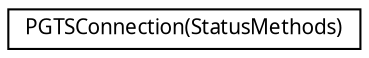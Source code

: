 digraph "Graphical Class Hierarchy"
{
  edge [fontname="LucidaGrande",fontsize="10",labelfontname="LucidaGrande",labelfontsize="10"];
  node [fontname="LucidaGrande",fontsize="10",shape=record];
  rankdir="LR";
  Node1 [label="PGTSConnection(StatusMethods)",height=0.2,width=0.4,color="black", fillcolor="white", style="filled",URL="$category_p_g_t_s_connection_07_status_methods_08.html"];
}
